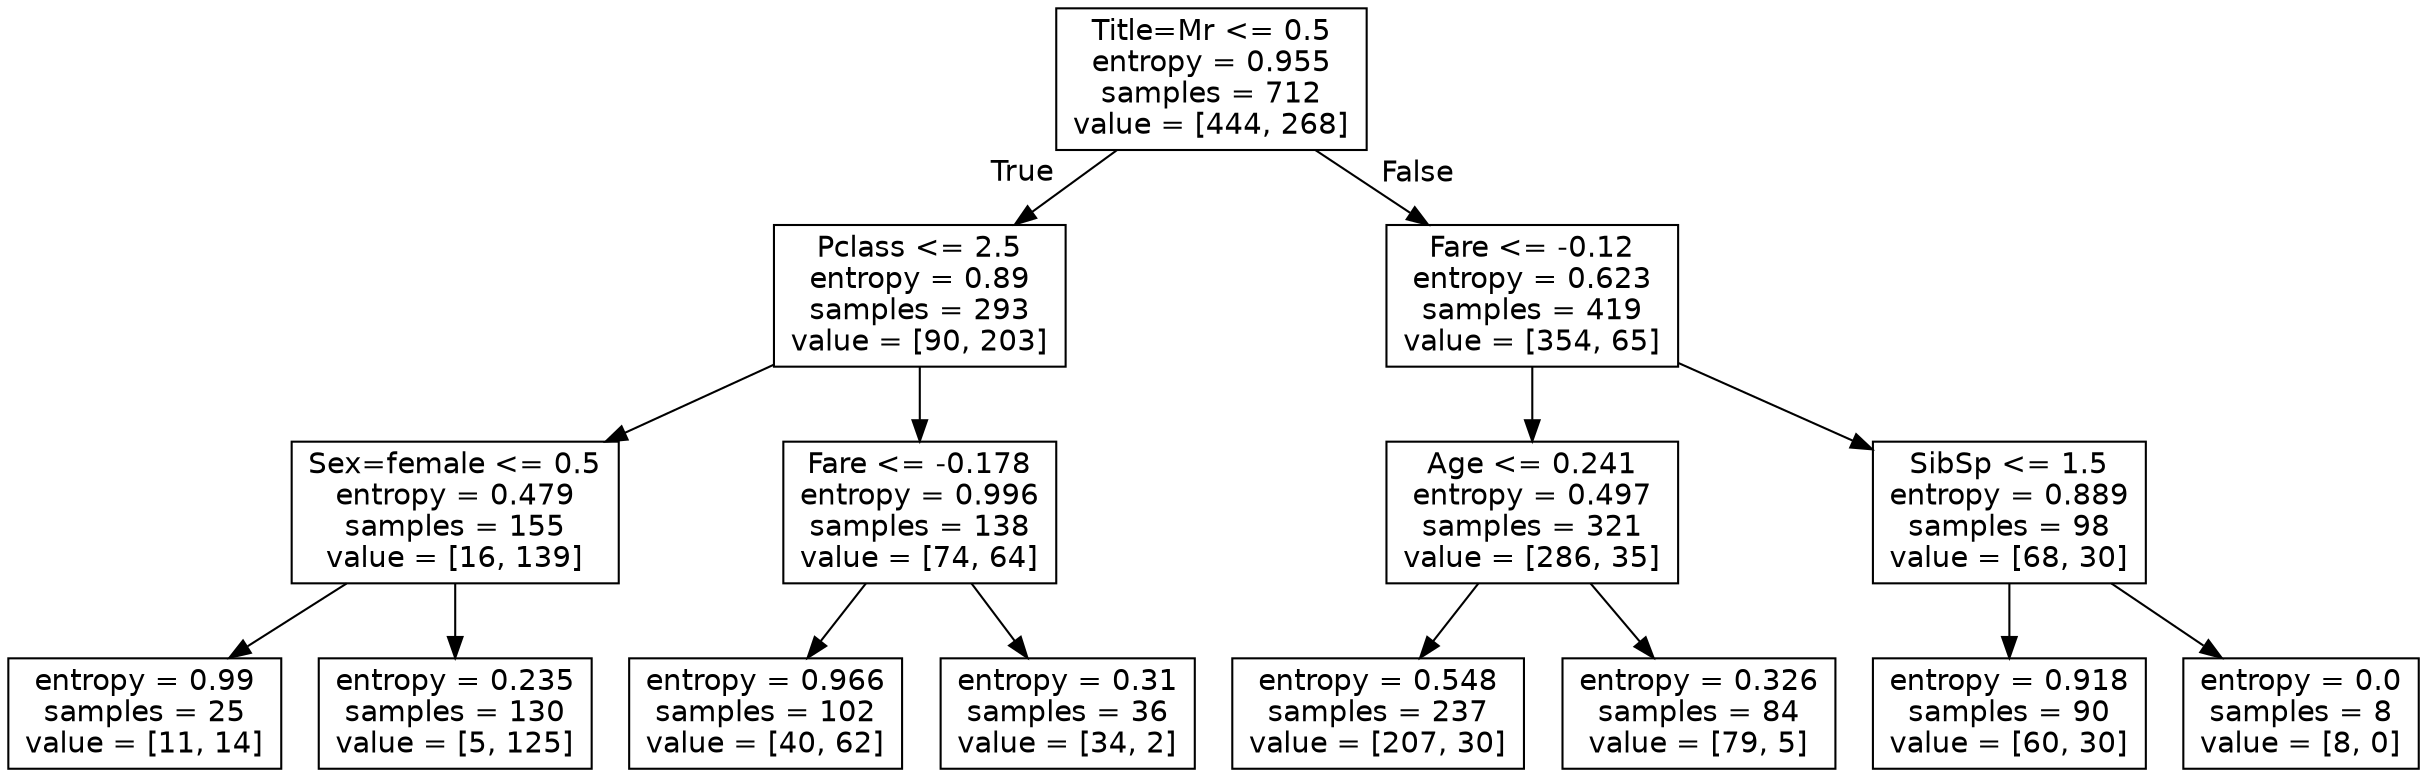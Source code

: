 digraph Tree {
node [shape=box, fontname="helvetica"] ;
edge [fontname="helvetica"] ;
0 [label="Title=Mr <= 0.5\nentropy = 0.955\nsamples = 712\nvalue = [444, 268]"] ;
1 [label="Pclass <= 2.5\nentropy = 0.89\nsamples = 293\nvalue = [90, 203]"] ;
0 -> 1 [labeldistance=2.5, labelangle=45, headlabel="True"] ;
2 [label="Sex=female <= 0.5\nentropy = 0.479\nsamples = 155\nvalue = [16, 139]"] ;
1 -> 2 ;
3 [label="entropy = 0.99\nsamples = 25\nvalue = [11, 14]"] ;
2 -> 3 ;
4 [label="entropy = 0.235\nsamples = 130\nvalue = [5, 125]"] ;
2 -> 4 ;
5 [label="Fare <= -0.178\nentropy = 0.996\nsamples = 138\nvalue = [74, 64]"] ;
1 -> 5 ;
6 [label="entropy = 0.966\nsamples = 102\nvalue = [40, 62]"] ;
5 -> 6 ;
7 [label="entropy = 0.31\nsamples = 36\nvalue = [34, 2]"] ;
5 -> 7 ;
8 [label="Fare <= -0.12\nentropy = 0.623\nsamples = 419\nvalue = [354, 65]"] ;
0 -> 8 [labeldistance=2.5, labelangle=-45, headlabel="False"] ;
9 [label="Age <= 0.241\nentropy = 0.497\nsamples = 321\nvalue = [286, 35]"] ;
8 -> 9 ;
10 [label="entropy = 0.548\nsamples = 237\nvalue = [207, 30]"] ;
9 -> 10 ;
11 [label="entropy = 0.326\nsamples = 84\nvalue = [79, 5]"] ;
9 -> 11 ;
12 [label="SibSp <= 1.5\nentropy = 0.889\nsamples = 98\nvalue = [68, 30]"] ;
8 -> 12 ;
13 [label="entropy = 0.918\nsamples = 90\nvalue = [60, 30]"] ;
12 -> 13 ;
14 [label="entropy = 0.0\nsamples = 8\nvalue = [8, 0]"] ;
12 -> 14 ;
}
